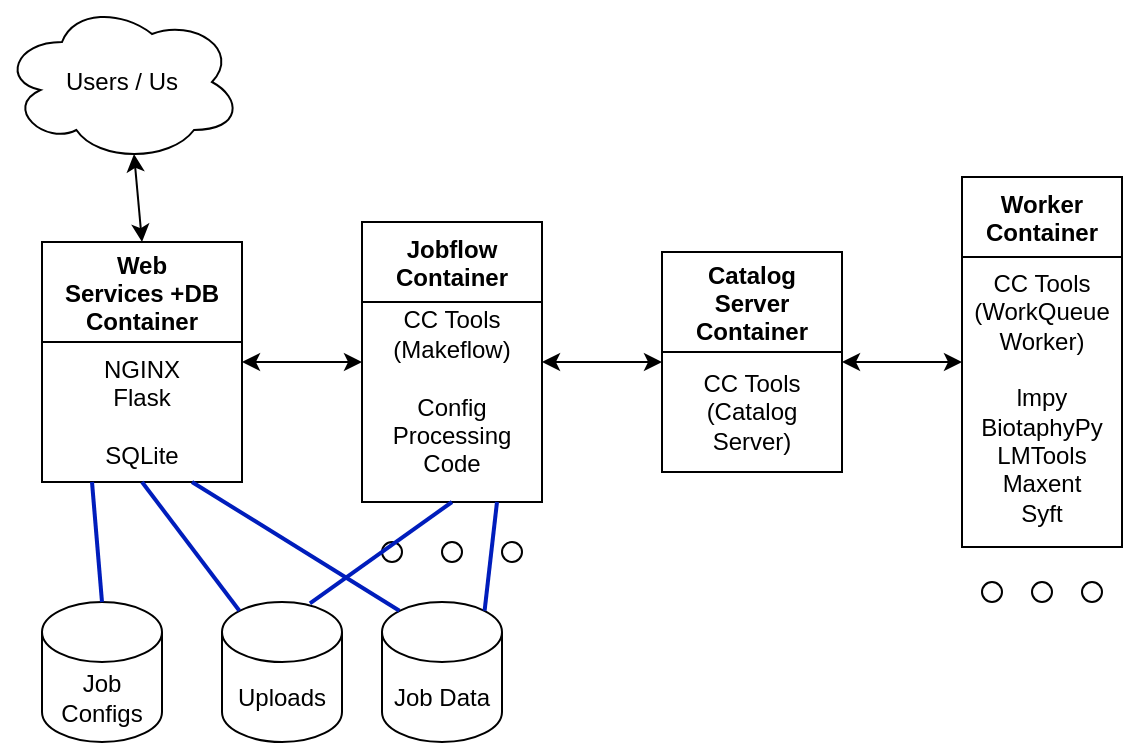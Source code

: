 <mxfile version="17.4.1" type="github">
  <diagram id="o_aDP94MQrTy9vfGifpj" name="Page-1">
    <mxGraphModel dx="1038" dy="579" grid="1" gridSize="10" guides="1" tooltips="1" connect="1" arrows="1" fold="1" page="1" pageScale="1" pageWidth="850" pageHeight="1100" math="0" shadow="0">
      <root>
        <mxCell id="0" />
        <mxCell id="1" parent="0" />
        <mxCell id="Sdi59tVIhcD6g8sAJJly-1" value="Web &#xa;Services +DB&#xa;Container" style="swimlane;startSize=50;" parent="1" vertex="1">
          <mxGeometry x="40" y="120" width="100" height="120" as="geometry" />
        </mxCell>
        <mxCell id="Sdi59tVIhcD6g8sAJJly-7" value="NGINX&lt;br&gt;Flask&lt;br&gt;&lt;br&gt;SQLite" style="text;html=1;strokeColor=none;fillColor=none;align=center;verticalAlign=middle;whiteSpace=wrap;rounded=0;" parent="Sdi59tVIhcD6g8sAJJly-1" vertex="1">
          <mxGeometry x="20" y="70" width="60" height="30" as="geometry" />
        </mxCell>
        <mxCell id="Sdi59tVIhcD6g8sAJJly-4" value="Jobflow&#xa;Container" style="swimlane;startSize=40;" parent="1" vertex="1">
          <mxGeometry x="200" y="110" width="90" height="140" as="geometry" />
        </mxCell>
        <mxCell id="Sdi59tVIhcD6g8sAJJly-9" value="CC Tools (Makeflow)&lt;br&gt;&lt;br&gt;Config Processing Code" style="text;html=1;strokeColor=none;fillColor=none;align=center;verticalAlign=middle;whiteSpace=wrap;rounded=0;" parent="Sdi59tVIhcD6g8sAJJly-4" vertex="1">
          <mxGeometry y="70" width="90" height="30" as="geometry" />
        </mxCell>
        <mxCell id="Sdi59tVIhcD6g8sAJJly-5" value="Catalog&#xa;Server&#xa;Container" style="swimlane;startSize=50;" parent="1" vertex="1">
          <mxGeometry x="350" y="125" width="90" height="110" as="geometry" />
        </mxCell>
        <mxCell id="Sdi59tVIhcD6g8sAJJly-11" value="CC Tools (Catalog Server)" style="text;html=1;strokeColor=none;fillColor=none;align=center;verticalAlign=middle;whiteSpace=wrap;rounded=0;dashed=1;" parent="Sdi59tVIhcD6g8sAJJly-5" vertex="1">
          <mxGeometry x="15" y="65" width="60" height="30" as="geometry" />
        </mxCell>
        <mxCell id="Sdi59tVIhcD6g8sAJJly-6" value="Worker&#xa;Container" style="swimlane;startSize=40;" parent="1" vertex="1">
          <mxGeometry x="500" y="87.5" width="80" height="185" as="geometry" />
        </mxCell>
        <mxCell id="Sdi59tVIhcD6g8sAJJly-12" value="CC Tools (WorkQueue Worker)&lt;br&gt;&lt;br&gt;lmpy&lt;br&gt;BiotaphyPy&lt;br&gt;LMTools&lt;br&gt;Maxent&lt;br&gt;Syft" style="text;html=1;strokeColor=none;fillColor=none;align=center;verticalAlign=middle;whiteSpace=wrap;rounded=0;dashed=1;" parent="Sdi59tVIhcD6g8sAJJly-6" vertex="1">
          <mxGeometry x="10" y="95" width="60" height="30" as="geometry" />
        </mxCell>
        <mxCell id="Sdi59tVIhcD6g8sAJJly-13" value="Users / Us" style="ellipse;shape=cloud;whiteSpace=wrap;html=1;" parent="1" vertex="1">
          <mxGeometry x="20" width="120" height="80" as="geometry" />
        </mxCell>
        <mxCell id="Sdi59tVIhcD6g8sAJJly-18" value="" style="endArrow=classic;startArrow=classic;html=1;rounded=0;exitX=0.55;exitY=0.95;exitDx=0;exitDy=0;exitPerimeter=0;entryX=0.5;entryY=0;entryDx=0;entryDy=0;" parent="1" source="Sdi59tVIhcD6g8sAJJly-13" target="Sdi59tVIhcD6g8sAJJly-1" edge="1">
          <mxGeometry width="50" height="50" relative="1" as="geometry">
            <mxPoint x="400" y="250" as="sourcePoint" />
            <mxPoint x="450" y="200" as="targetPoint" />
          </mxGeometry>
        </mxCell>
        <mxCell id="Sdi59tVIhcD6g8sAJJly-19" value="" style="endArrow=classic;startArrow=classic;html=1;rounded=0;entryX=0;entryY=0.5;entryDx=0;entryDy=0;exitX=1;exitY=0.5;exitDx=0;exitDy=0;" parent="1" source="Sdi59tVIhcD6g8sAJJly-5" target="Sdi59tVIhcD6g8sAJJly-6" edge="1">
          <mxGeometry width="50" height="50" relative="1" as="geometry">
            <mxPoint x="400" y="250" as="sourcePoint" />
            <mxPoint x="450" y="200" as="targetPoint" />
          </mxGeometry>
        </mxCell>
        <mxCell id="Sdi59tVIhcD6g8sAJJly-20" value="" style="endArrow=classic;startArrow=classic;html=1;rounded=0;exitX=1;exitY=0.5;exitDx=0;exitDy=0;entryX=0;entryY=0.5;entryDx=0;entryDy=0;" parent="1" source="Sdi59tVIhcD6g8sAJJly-4" target="Sdi59tVIhcD6g8sAJJly-5" edge="1">
          <mxGeometry width="50" height="50" relative="1" as="geometry">
            <mxPoint x="400" y="250" as="sourcePoint" />
            <mxPoint x="450" y="200" as="targetPoint" />
          </mxGeometry>
        </mxCell>
        <mxCell id="Sdi59tVIhcD6g8sAJJly-21" value="" style="endArrow=classic;startArrow=classic;html=1;rounded=0;exitX=1;exitY=0.5;exitDx=0;exitDy=0;entryX=0;entryY=0;entryDx=0;entryDy=0;" parent="1" source="Sdi59tVIhcD6g8sAJJly-1" target="Sdi59tVIhcD6g8sAJJly-9" edge="1">
          <mxGeometry width="50" height="50" relative="1" as="geometry">
            <mxPoint x="270" y="200" as="sourcePoint" />
            <mxPoint x="450" y="200" as="targetPoint" />
          </mxGeometry>
        </mxCell>
        <mxCell id="Sdi59tVIhcD6g8sAJJly-22" value="" style="ellipse;whiteSpace=wrap;html=1;" parent="1" vertex="1">
          <mxGeometry x="210" y="270" width="10" height="10" as="geometry" />
        </mxCell>
        <mxCell id="Sdi59tVIhcD6g8sAJJly-23" value="" style="ellipse;whiteSpace=wrap;html=1;" parent="1" vertex="1">
          <mxGeometry x="240" y="270" width="10" height="10" as="geometry" />
        </mxCell>
        <mxCell id="Sdi59tVIhcD6g8sAJJly-24" value="" style="ellipse;whiteSpace=wrap;html=1;" parent="1" vertex="1">
          <mxGeometry x="270" y="270" width="10" height="10" as="geometry" />
        </mxCell>
        <mxCell id="Sdi59tVIhcD6g8sAJJly-28" value="" style="ellipse;whiteSpace=wrap;html=1;" parent="1" vertex="1">
          <mxGeometry x="560" y="290" width="10" height="10" as="geometry" />
        </mxCell>
        <mxCell id="Sdi59tVIhcD6g8sAJJly-29" value="" style="ellipse;whiteSpace=wrap;html=1;" parent="1" vertex="1">
          <mxGeometry x="535" y="290" width="10" height="10" as="geometry" />
        </mxCell>
        <mxCell id="Sdi59tVIhcD6g8sAJJly-30" value="" style="ellipse;whiteSpace=wrap;html=1;" parent="1" vertex="1">
          <mxGeometry x="510" y="290" width="10" height="10" as="geometry" />
        </mxCell>
        <mxCell id="JwwPd6aMxVPysH9S4Woc-2" value="Job&lt;br&gt;Configs" style="shape=cylinder3;whiteSpace=wrap;html=1;boundedLbl=1;backgroundOutline=1;size=15;" parent="1" vertex="1">
          <mxGeometry x="40" y="300" width="60" height="70" as="geometry" />
        </mxCell>
        <mxCell id="JwwPd6aMxVPysH9S4Woc-3" value="Uploads" style="shape=cylinder3;whiteSpace=wrap;html=1;boundedLbl=1;backgroundOutline=1;size=15;" parent="1" vertex="1">
          <mxGeometry x="130" y="300" width="60" height="70" as="geometry" />
        </mxCell>
        <mxCell id="JwwPd6aMxVPysH9S4Woc-4" value="Job Data" style="shape=cylinder3;whiteSpace=wrap;html=1;boundedLbl=1;backgroundOutline=1;size=15;" parent="1" vertex="1">
          <mxGeometry x="210" y="300" width="60" height="70" as="geometry" />
        </mxCell>
        <mxCell id="JwwPd6aMxVPysH9S4Woc-5" value="" style="endArrow=none;html=1;rounded=0;exitX=0.25;exitY=1;exitDx=0;exitDy=0;entryX=0.5;entryY=0;entryDx=0;entryDy=0;entryPerimeter=0;strokeWidth=2;fillColor=#0050ef;strokeColor=#001DBC;" parent="1" source="Sdi59tVIhcD6g8sAJJly-1" target="JwwPd6aMxVPysH9S4Woc-2" edge="1">
          <mxGeometry width="50" height="50" relative="1" as="geometry">
            <mxPoint x="400" y="290" as="sourcePoint" />
            <mxPoint x="450" y="240" as="targetPoint" />
          </mxGeometry>
        </mxCell>
        <mxCell id="JwwPd6aMxVPysH9S4Woc-7" value="" style="endArrow=none;html=1;rounded=0;exitX=0.5;exitY=1;exitDx=0;exitDy=0;entryX=0.145;entryY=0;entryDx=0;entryDy=4.35;entryPerimeter=0;strokeWidth=2;fillColor=#0050ef;strokeColor=#001DBC;" parent="1" source="Sdi59tVIhcD6g8sAJJly-1" target="JwwPd6aMxVPysH9S4Woc-3" edge="1">
          <mxGeometry width="50" height="50" relative="1" as="geometry">
            <mxPoint x="75" y="250" as="sourcePoint" />
            <mxPoint x="68.7" y="314.35" as="targetPoint" />
          </mxGeometry>
        </mxCell>
        <mxCell id="JwwPd6aMxVPysH9S4Woc-8" value="" style="endArrow=none;html=1;rounded=0;exitX=0.75;exitY=1;exitDx=0;exitDy=0;entryX=0.145;entryY=0;entryDx=0;entryDy=4.35;entryPerimeter=0;strokeWidth=2;fillColor=#0050ef;strokeColor=#001DBC;" parent="1" source="Sdi59tVIhcD6g8sAJJly-1" target="JwwPd6aMxVPysH9S4Woc-4" edge="1">
          <mxGeometry width="50" height="50" relative="1" as="geometry">
            <mxPoint x="85" y="260" as="sourcePoint" />
            <mxPoint x="78.7" y="324.35" as="targetPoint" />
          </mxGeometry>
        </mxCell>
        <mxCell id="JwwPd6aMxVPysH9S4Woc-10" value="" style="endArrow=none;html=1;rounded=0;exitX=0.5;exitY=1;exitDx=0;exitDy=0;entryX=0.733;entryY=0.009;entryDx=0;entryDy=0;entryPerimeter=0;strokeWidth=2;fillColor=#0050ef;strokeColor=#001DBC;" parent="1" source="Sdi59tVIhcD6g8sAJJly-4" target="JwwPd6aMxVPysH9S4Woc-3" edge="1">
          <mxGeometry width="50" height="50" relative="1" as="geometry">
            <mxPoint x="105" y="280" as="sourcePoint" />
            <mxPoint x="98.7" y="344.35" as="targetPoint" />
          </mxGeometry>
        </mxCell>
        <mxCell id="JwwPd6aMxVPysH9S4Woc-11" value="" style="endArrow=none;html=1;rounded=0;exitX=0.75;exitY=1;exitDx=0;exitDy=0;entryX=0.855;entryY=0;entryDx=0;entryDy=4.35;entryPerimeter=0;strokeWidth=2;fillColor=#0050ef;strokeColor=#001DBC;" parent="1" source="Sdi59tVIhcD6g8sAJJly-4" target="JwwPd6aMxVPysH9S4Woc-4" edge="1">
          <mxGeometry width="50" height="50" relative="1" as="geometry">
            <mxPoint x="115" y="290" as="sourcePoint" />
            <mxPoint x="108.7" y="354.35" as="targetPoint" />
          </mxGeometry>
        </mxCell>
      </root>
    </mxGraphModel>
  </diagram>
</mxfile>

